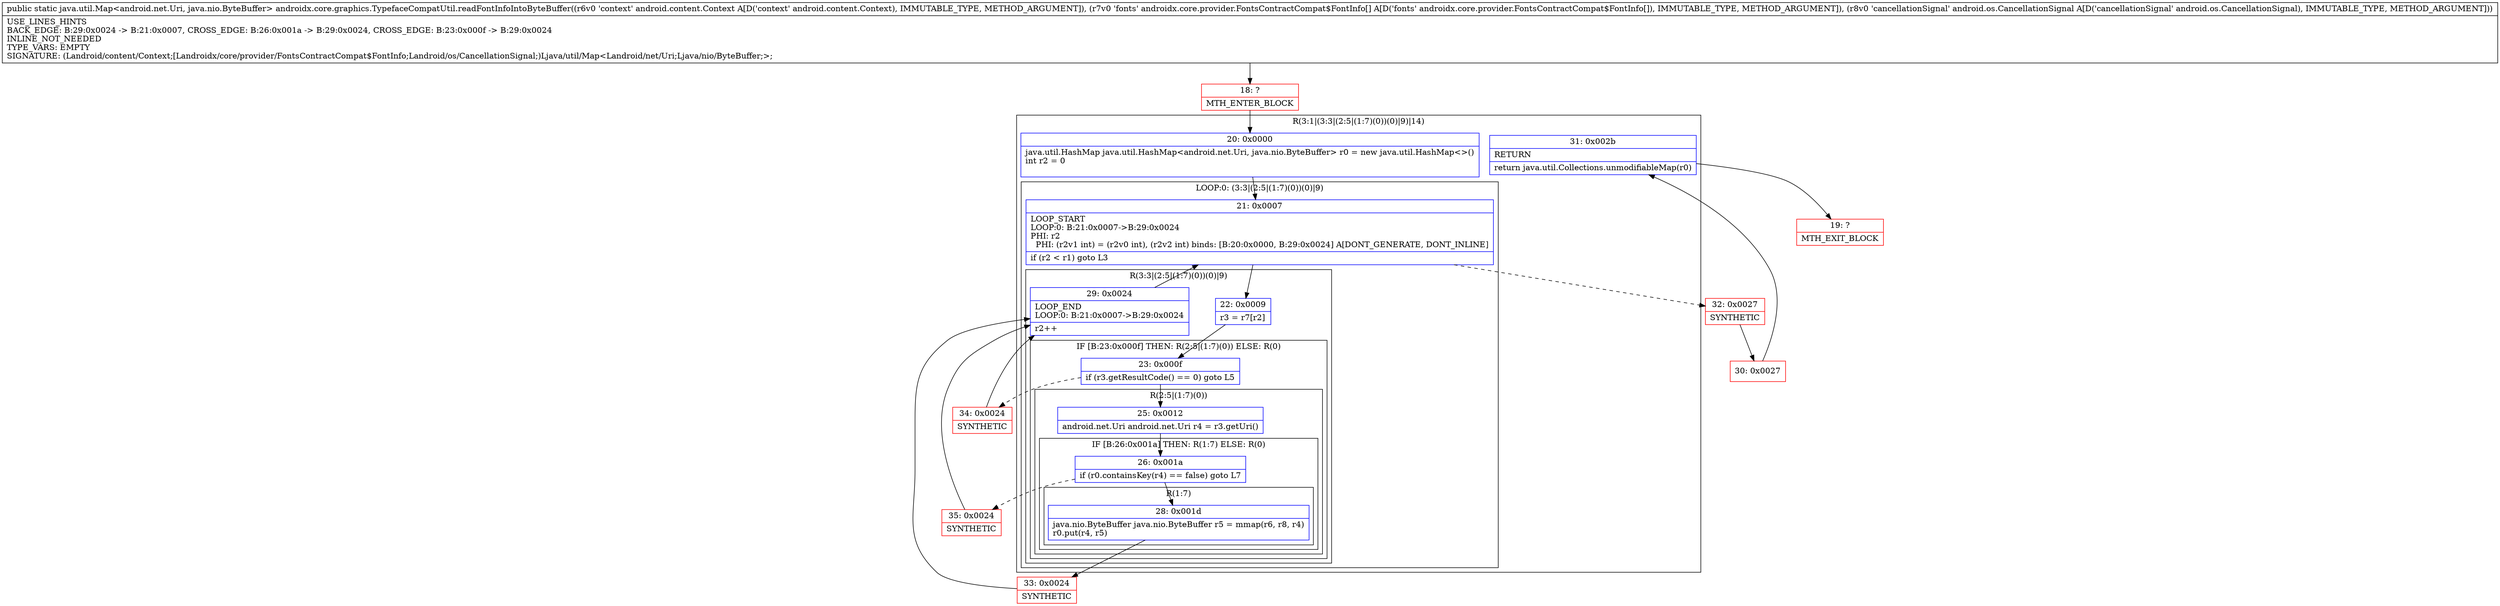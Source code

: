 digraph "CFG forandroidx.core.graphics.TypefaceCompatUtil.readFontInfoIntoByteBuffer(Landroid\/content\/Context;[Landroidx\/core\/provider\/FontsContractCompat$FontInfo;Landroid\/os\/CancellationSignal;)Ljava\/util\/Map;" {
subgraph cluster_Region_1578638199 {
label = "R(3:1|(3:3|(2:5|(1:7)(0))(0)|9)|14)";
node [shape=record,color=blue];
Node_20 [shape=record,label="{20\:\ 0x0000|java.util.HashMap java.util.HashMap\<android.net.Uri, java.nio.ByteBuffer\> r0 = new java.util.HashMap\<\>()\lint r2 = 0\l\l}"];
subgraph cluster_LoopRegion_53416068 {
label = "LOOP:0: (3:3|(2:5|(1:7)(0))(0)|9)";
node [shape=record,color=blue];
Node_21 [shape=record,label="{21\:\ 0x0007|LOOP_START\lLOOP:0: B:21:0x0007\-\>B:29:0x0024\lPHI: r2 \l  PHI: (r2v1 int) = (r2v0 int), (r2v2 int) binds: [B:20:0x0000, B:29:0x0024] A[DONT_GENERATE, DONT_INLINE]\l|if (r2 \< r1) goto L3\l}"];
subgraph cluster_Region_1867583113 {
label = "R(3:3|(2:5|(1:7)(0))(0)|9)";
node [shape=record,color=blue];
Node_22 [shape=record,label="{22\:\ 0x0009|r3 = r7[r2]\l}"];
subgraph cluster_IfRegion_48740600 {
label = "IF [B:23:0x000f] THEN: R(2:5|(1:7)(0)) ELSE: R(0)";
node [shape=record,color=blue];
Node_23 [shape=record,label="{23\:\ 0x000f|if (r3.getResultCode() == 0) goto L5\l}"];
subgraph cluster_Region_1896637367 {
label = "R(2:5|(1:7)(0))";
node [shape=record,color=blue];
Node_25 [shape=record,label="{25\:\ 0x0012|android.net.Uri android.net.Uri r4 = r3.getUri()\l}"];
subgraph cluster_IfRegion_693104855 {
label = "IF [B:26:0x001a] THEN: R(1:7) ELSE: R(0)";
node [shape=record,color=blue];
Node_26 [shape=record,label="{26\:\ 0x001a|if (r0.containsKey(r4) == false) goto L7\l}"];
subgraph cluster_Region_746034313 {
label = "R(1:7)";
node [shape=record,color=blue];
Node_28 [shape=record,label="{28\:\ 0x001d|java.nio.ByteBuffer java.nio.ByteBuffer r5 = mmap(r6, r8, r4)\lr0.put(r4, r5)\l}"];
}
subgraph cluster_Region_1839404778 {
label = "R(0)";
node [shape=record,color=blue];
}
}
}
subgraph cluster_Region_225288385 {
label = "R(0)";
node [shape=record,color=blue];
}
}
Node_29 [shape=record,label="{29\:\ 0x0024|LOOP_END\lLOOP:0: B:21:0x0007\-\>B:29:0x0024\l|r2++\l}"];
}
}
Node_31 [shape=record,label="{31\:\ 0x002b|RETURN\l|return java.util.Collections.unmodifiableMap(r0)\l}"];
}
Node_18 [shape=record,color=red,label="{18\:\ ?|MTH_ENTER_BLOCK\l}"];
Node_33 [shape=record,color=red,label="{33\:\ 0x0024|SYNTHETIC\l}"];
Node_35 [shape=record,color=red,label="{35\:\ 0x0024|SYNTHETIC\l}"];
Node_34 [shape=record,color=red,label="{34\:\ 0x0024|SYNTHETIC\l}"];
Node_32 [shape=record,color=red,label="{32\:\ 0x0027|SYNTHETIC\l}"];
Node_30 [shape=record,color=red,label="{30\:\ 0x0027}"];
Node_19 [shape=record,color=red,label="{19\:\ ?|MTH_EXIT_BLOCK\l}"];
MethodNode[shape=record,label="{public static java.util.Map\<android.net.Uri, java.nio.ByteBuffer\> androidx.core.graphics.TypefaceCompatUtil.readFontInfoIntoByteBuffer((r6v0 'context' android.content.Context A[D('context' android.content.Context), IMMUTABLE_TYPE, METHOD_ARGUMENT]), (r7v0 'fonts' androidx.core.provider.FontsContractCompat$FontInfo[] A[D('fonts' androidx.core.provider.FontsContractCompat$FontInfo[]), IMMUTABLE_TYPE, METHOD_ARGUMENT]), (r8v0 'cancellationSignal' android.os.CancellationSignal A[D('cancellationSignal' android.os.CancellationSignal), IMMUTABLE_TYPE, METHOD_ARGUMENT]))  | USE_LINES_HINTS\lBACK_EDGE: B:29:0x0024 \-\> B:21:0x0007, CROSS_EDGE: B:26:0x001a \-\> B:29:0x0024, CROSS_EDGE: B:23:0x000f \-\> B:29:0x0024\lINLINE_NOT_NEEDED\lTYPE_VARS: EMPTY\lSIGNATURE: (Landroid\/content\/Context;[Landroidx\/core\/provider\/FontsContractCompat$FontInfo;Landroid\/os\/CancellationSignal;)Ljava\/util\/Map\<Landroid\/net\/Uri;Ljava\/nio\/ByteBuffer;\>;\l}"];
MethodNode -> Node_18;Node_20 -> Node_21;
Node_21 -> Node_22;
Node_21 -> Node_32[style=dashed];
Node_22 -> Node_23;
Node_23 -> Node_25;
Node_23 -> Node_34[style=dashed];
Node_25 -> Node_26;
Node_26 -> Node_28;
Node_26 -> Node_35[style=dashed];
Node_28 -> Node_33;
Node_29 -> Node_21;
Node_31 -> Node_19;
Node_18 -> Node_20;
Node_33 -> Node_29;
Node_35 -> Node_29;
Node_34 -> Node_29;
Node_32 -> Node_30;
Node_30 -> Node_31;
}

